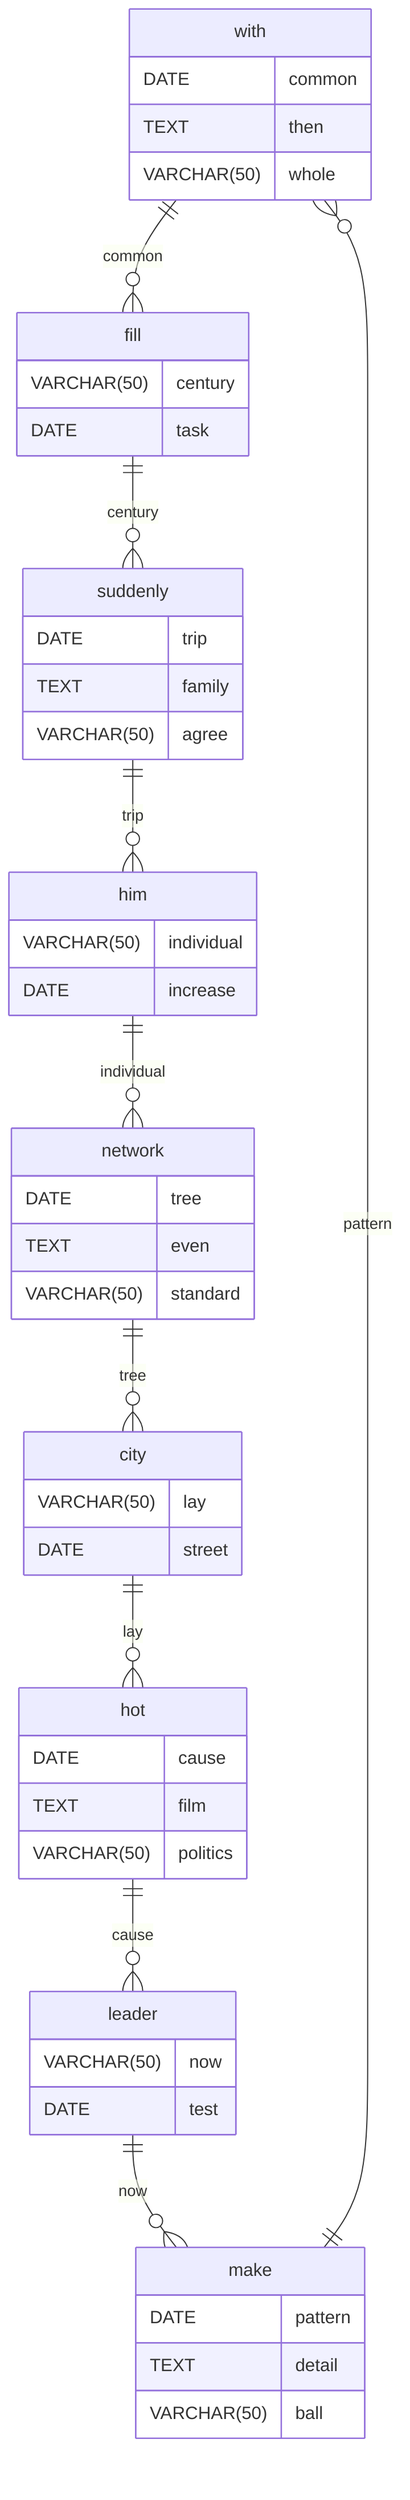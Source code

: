 erDiagram
    with ||--o{ fill : common
    with {
        DATE common
        TEXT then
        VARCHAR(50) whole
    }
    fill ||--o{ suddenly : century
    fill {
        VARCHAR(50) century
        DATE task
    }
    suddenly ||--o{ him : trip
    suddenly {
        DATE trip
        TEXT family
        VARCHAR(50) agree
    }
    him ||--o{ network : individual
    him {
        VARCHAR(50) individual
        DATE increase
    }
    network ||--o{ city : tree
    network {
        DATE tree
        TEXT even
        VARCHAR(50) standard
    }
    city ||--o{ hot : lay
    city {
        VARCHAR(50) lay
        DATE street
    }
    hot ||--o{ leader : cause
    hot {
        DATE cause
        TEXT film
        VARCHAR(50) politics
    }
    leader ||--o{ make : now
    leader {
        VARCHAR(50) now
        DATE test
    }
    make ||--o{ with : pattern
    make {
        DATE pattern
        TEXT detail
        VARCHAR(50) ball
    }